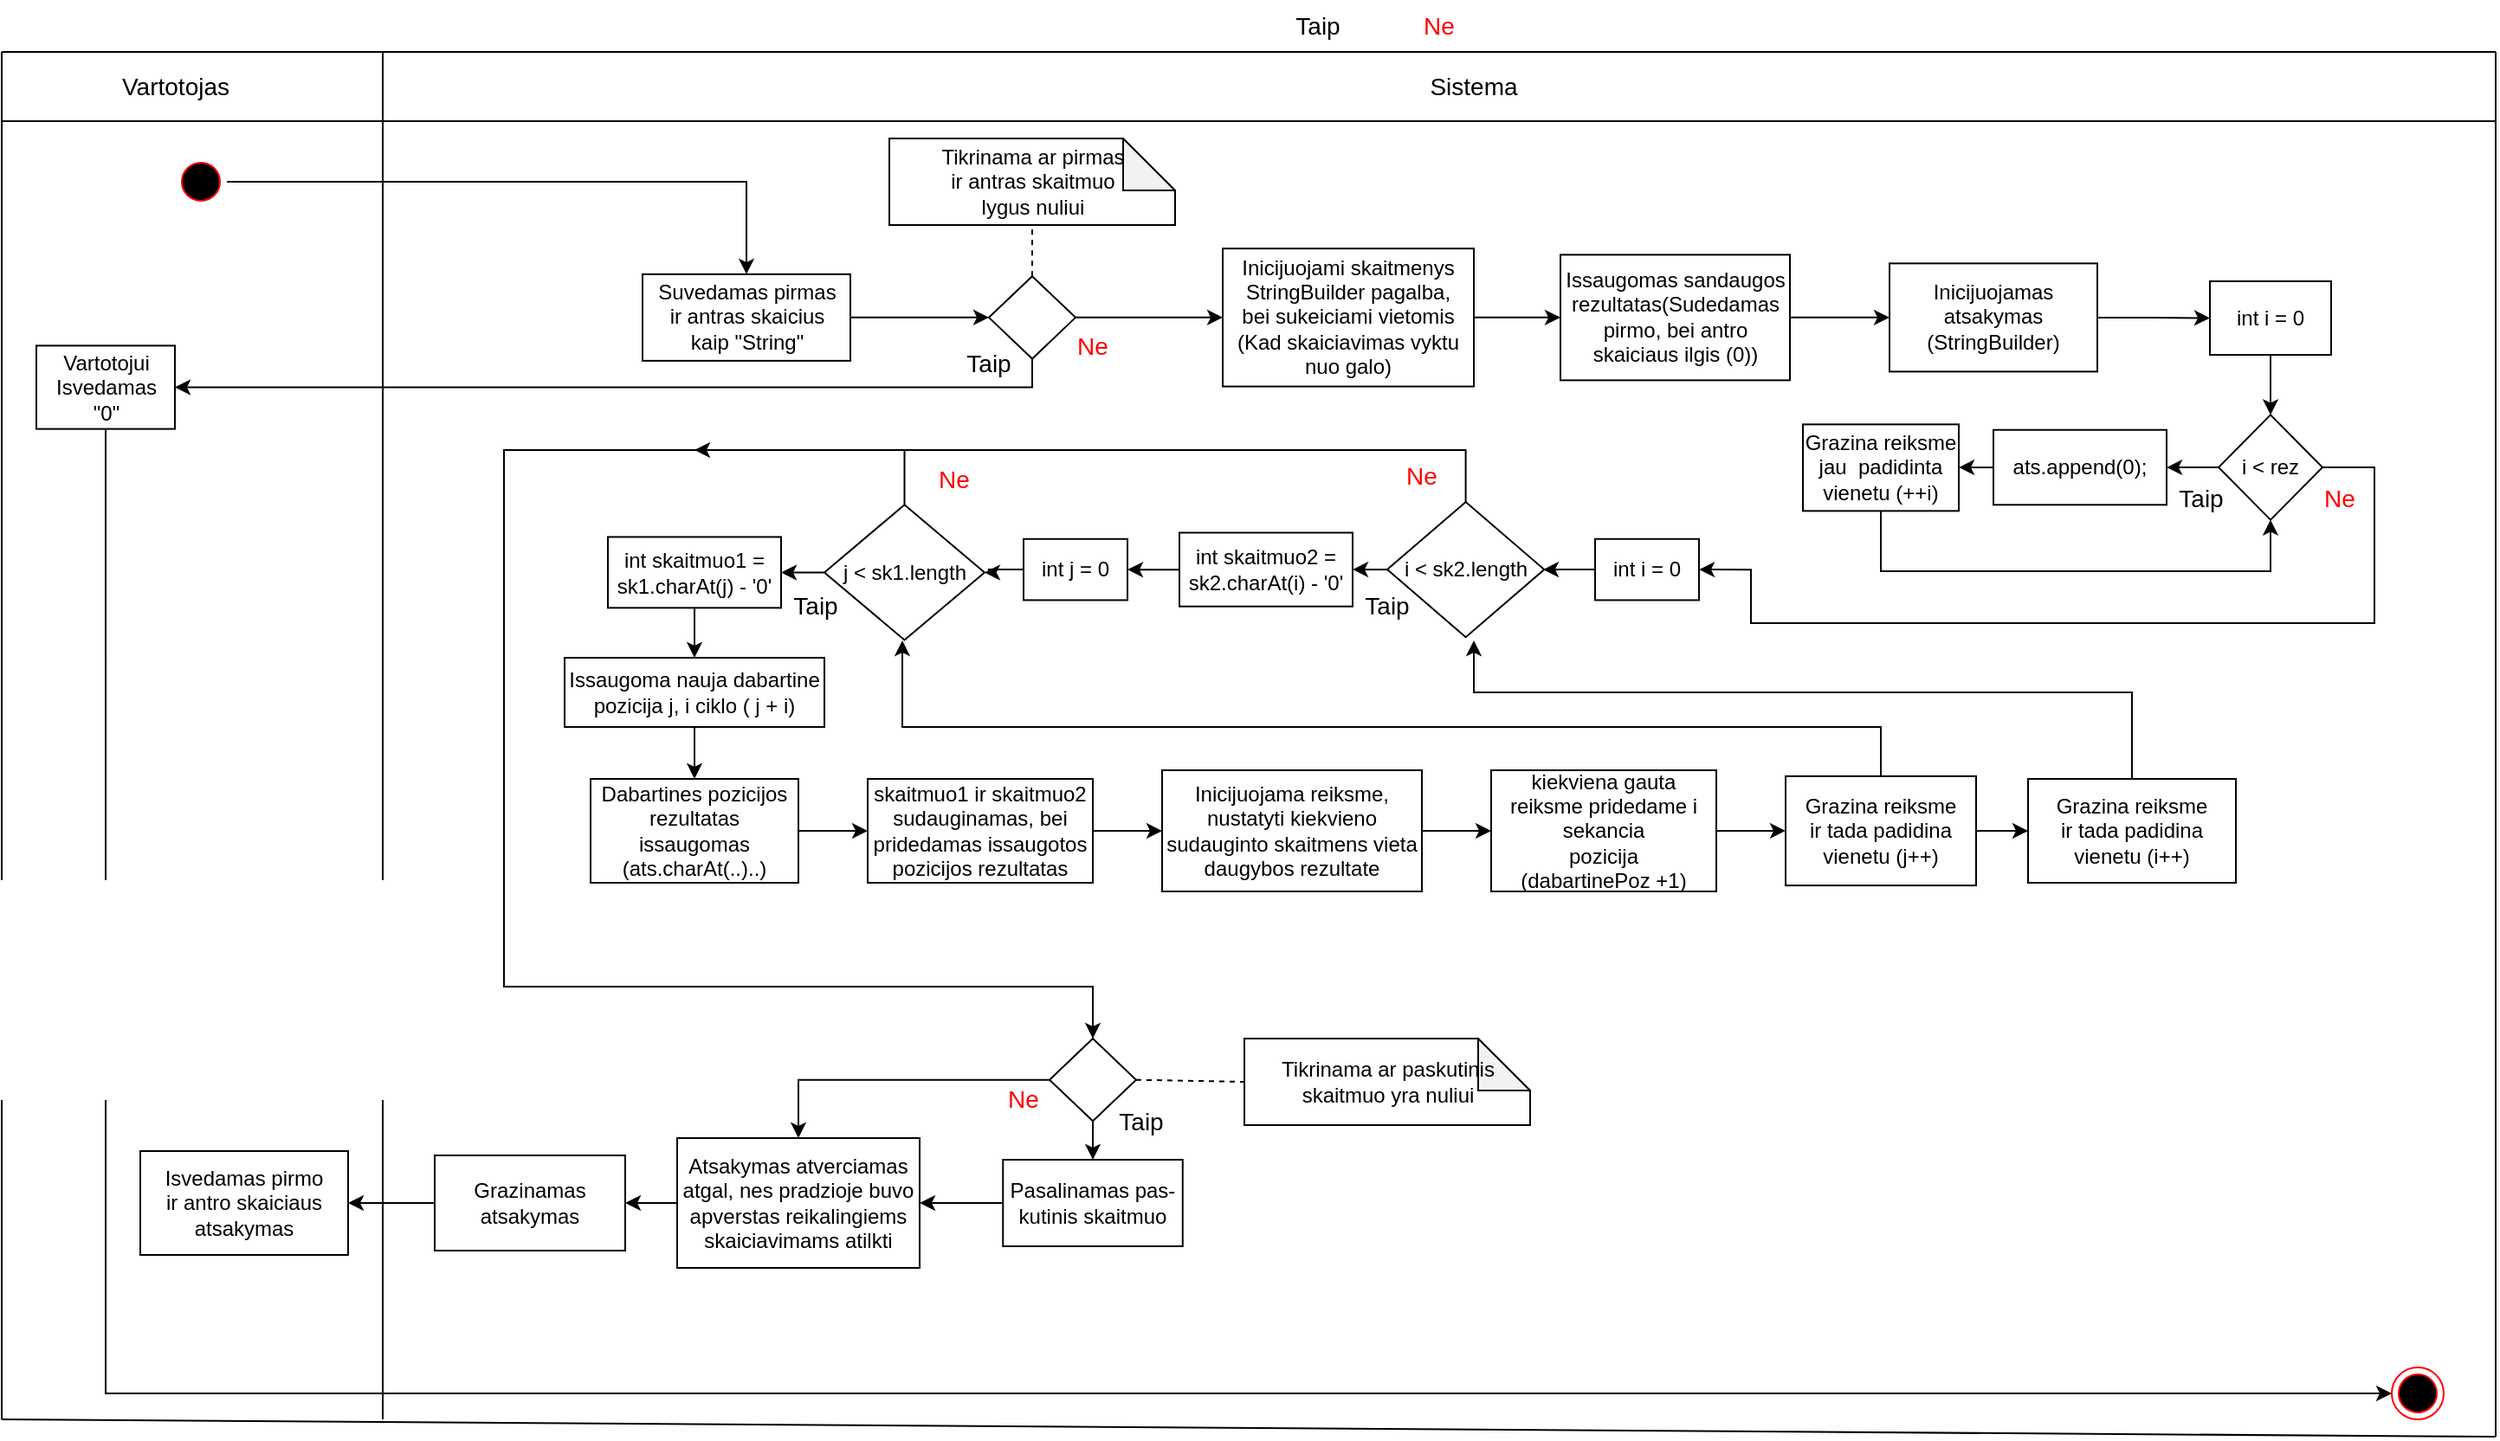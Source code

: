 <mxfile version="15.9.1" type="device"><diagram id="r9c_GbjaEgerkOqf0DQ9" name="Page-1"><mxGraphModel dx="2676" dy="707" grid="1" gridSize="10" guides="1" tooltips="1" connect="1" arrows="1" fold="1" page="1" pageScale="1" pageWidth="850" pageHeight="1100" math="0" shadow="0"><root><mxCell id="0"/><mxCell id="1" parent="0"/><mxCell id="oUow1y1RRAPDhUqgGSZE-1" value="" style="endArrow=none;html=1;" parent="1" edge="1"><mxGeometry width="50" height="50" relative="1" as="geometry"><mxPoint x="-360" y="40" as="sourcePoint"/><mxPoint x="1080" y="40" as="targetPoint"/><Array as="points"/></mxGeometry></mxCell><mxCell id="oUow1y1RRAPDhUqgGSZE-4" value="" style="ellipse;html=1;shape=endState;fillColor=#000000;strokeColor=#ff0000;" parent="1" vertex="1"><mxGeometry x="1020" y="800" width="30" height="30" as="geometry"/></mxCell><mxCell id="oUow1y1RRAPDhUqgGSZE-5" value="&lt;font style=&quot;font-size: 14px&quot;&gt;Vartotojas&lt;/font&gt;" style="text;html=1;align=center;verticalAlign=middle;resizable=0;points=[];autosize=1;strokeColor=none;fillColor=none;" parent="1" vertex="1"><mxGeometry x="-300" y="50" width="80" height="20" as="geometry"/></mxCell><mxCell id="oUow1y1RRAPDhUqgGSZE-6" value="&lt;font style=&quot;font-size: 14px&quot;&gt;Sistema&lt;/font&gt;" style="text;html=1;strokeColor=none;fillColor=none;align=center;verticalAlign=middle;whiteSpace=wrap;rounded=0;" parent="1" vertex="1"><mxGeometry x="470" y="45" width="40" height="30" as="geometry"/></mxCell><mxCell id="oUow1y1RRAPDhUqgGSZE-8" value="" style="endArrow=none;html=1;" parent="1" edge="1"><mxGeometry width="50" height="50" relative="1" as="geometry"><mxPoint x="-360" y="80" as="sourcePoint"/><mxPoint x="1080" y="80" as="targetPoint"/><Array as="points"/></mxGeometry></mxCell><mxCell id="oUow1y1RRAPDhUqgGSZE-9" value="" style="endArrow=none;html=1;" parent="1" edge="1"><mxGeometry width="50" height="50" relative="1" as="geometry"><mxPoint x="-360" y="830" as="sourcePoint"/><mxPoint x="-360" y="40" as="targetPoint"/></mxGeometry></mxCell><mxCell id="oUow1y1RRAPDhUqgGSZE-10" value="" style="endArrow=none;html=1;" parent="1" edge="1"><mxGeometry width="50" height="50" relative="1" as="geometry"><mxPoint x="1080" y="840" as="sourcePoint"/><mxPoint x="1080" y="40" as="targetPoint"/><Array as="points"><mxPoint x="1080" y="370"/></Array></mxGeometry></mxCell><mxCell id="oUow1y1RRAPDhUqgGSZE-11" value="" style="endArrow=none;html=1;" parent="1" edge="1"><mxGeometry width="50" height="50" relative="1" as="geometry"><mxPoint x="-140" y="830" as="sourcePoint"/><mxPoint x="-140" y="40" as="targetPoint"/><Array as="points"><mxPoint x="-140" y="300"/></Array></mxGeometry></mxCell><mxCell id="rQalgeegAQJhv5yyHE_K-7" value="" style="edgeStyle=orthogonalEdgeStyle;rounded=0;orthogonalLoop=1;jettySize=auto;html=1;" parent="1" source="oUow1y1RRAPDhUqgGSZE-12" target="oUow1y1RRAPDhUqgGSZE-14" edge="1"><mxGeometry relative="1" as="geometry"/></mxCell><mxCell id="oUow1y1RRAPDhUqgGSZE-12" value="" style="ellipse;html=1;shape=startState;fillColor=#000000;strokeColor=#ff0000;" parent="1" vertex="1"><mxGeometry x="-260" y="100" width="30" height="30" as="geometry"/></mxCell><mxCell id="oCCpIc_PAbKMHOkcLtt0-2" value="" style="edgeStyle=orthogonalEdgeStyle;rounded=0;orthogonalLoop=1;jettySize=auto;html=1;fontSize=14;entryX=0;entryY=0.5;entryDx=0;entryDy=0;" parent="1" source="oUow1y1RRAPDhUqgGSZE-14" target="oCCpIc_PAbKMHOkcLtt0-9" edge="1"><mxGeometry relative="1" as="geometry"><mxPoint x="170" y="177" as="targetPoint"/></mxGeometry></mxCell><mxCell id="oUow1y1RRAPDhUqgGSZE-14" value="&lt;div&gt;Suvedamas pirmas&lt;/div&gt;&lt;div&gt;ir antras skaicius&lt;/div&gt;&lt;div&gt;kaip &quot;String&quot;&lt;br&gt;&lt;/div&gt;" style="html=1;" parent="1" vertex="1"><mxGeometry x="10" y="168.43" width="120.01" height="50" as="geometry"/></mxCell><mxCell id="oUow1y1RRAPDhUqgGSZE-93" value="" style="endArrow=none;html=1;" parent="1" edge="1"><mxGeometry width="50" height="50" relative="1" as="geometry"><mxPoint x="-360" y="830" as="sourcePoint"/><mxPoint x="1080" y="840" as="targetPoint"/></mxGeometry></mxCell><mxCell id="MZwKqL3eFsjGkxhOiHkn-17" value="&lt;font style=&quot;font-size: 14px&quot;&gt;Taip&lt;/font&gt;" style="text;html=1;strokeColor=none;fillColor=none;align=center;verticalAlign=middle;whiteSpace=wrap;rounded=0;" parent="1" vertex="1"><mxGeometry x="380" y="15" width="40" height="20" as="geometry"/></mxCell><mxCell id="MZwKqL3eFsjGkxhOiHkn-22" value="&lt;font style=&quot;font-size: 14px&quot; color=&quot;#FF0000&quot;&gt;Ne&lt;/font&gt;" style="text;html=1;strokeColor=none;fillColor=none;align=center;verticalAlign=middle;whiteSpace=wrap;rounded=0;" parent="1" vertex="1"><mxGeometry x="450" y="10" width="40" height="30" as="geometry"/></mxCell><mxCell id="zhfmc3-aHVWDf_vGr2EZ-7" value="" style="edgeStyle=orthogonalEdgeStyle;rounded=0;orthogonalLoop=1;jettySize=auto;html=1;fontSize=14;entryX=1;entryY=0.5;entryDx=0;entryDy=0;" parent="1" source="oCCpIc_PAbKMHOkcLtt0-9" edge="1" target="zhfmc3-aHVWDf_vGr2EZ-4"><mxGeometry relative="1" as="geometry"><mxPoint x="-160" y="270" as="targetPoint"/><Array as="points"><mxPoint x="235" y="234"/></Array></mxGeometry></mxCell><mxCell id="zhfmc3-aHVWDf_vGr2EZ-11" value="" style="edgeStyle=orthogonalEdgeStyle;rounded=0;orthogonalLoop=1;jettySize=auto;html=1;fontSize=12;" parent="1" source="oCCpIc_PAbKMHOkcLtt0-9" target="zhfmc3-aHVWDf_vGr2EZ-10" edge="1"><mxGeometry relative="1" as="geometry"/></mxCell><mxCell id="oCCpIc_PAbKMHOkcLtt0-9" value="" style="rhombus;whiteSpace=wrap;html=1;" parent="1" vertex="1"><mxGeometry x="210" y="169.6" width="50" height="47.66" as="geometry"/></mxCell><mxCell id="oCCpIc_PAbKMHOkcLtt0-17" value="" style="edgeStyle=orthogonalEdgeStyle;rounded=0;orthogonalLoop=1;jettySize=auto;html=1;fontSize=14;entryX=0;entryY=0.5;entryDx=0;entryDy=0;exitX=0.5;exitY=1;exitDx=0;exitDy=0;" parent="1" source="zhfmc3-aHVWDf_vGr2EZ-4" target="oUow1y1RRAPDhUqgGSZE-4" edge="1"><mxGeometry relative="1" as="geometry"><mxPoint x="-199" y="610" as="targetPoint"/><Array as="points"><mxPoint x="-300" y="815"/></Array><mxPoint x="-199.429" y="440" as="sourcePoint"/></mxGeometry></mxCell><mxCell id="zhfmc3-aHVWDf_vGr2EZ-4" value="&lt;div&gt;Vartotojui &lt;br&gt;&lt;/div&gt;&lt;div&gt;Isvedamas&lt;/div&gt;&lt;div&gt;&quot;0&quot;&lt;br&gt;&lt;/div&gt;" style="html=1;" parent="1" vertex="1"><mxGeometry x="-340" y="209.69" width="79.99" height="48.12" as="geometry"/></mxCell><mxCell id="zhfmc3-aHVWDf_vGr2EZ-8" value="&lt;font style=&quot;font-size: 14px&quot;&gt;Taip&lt;/font&gt;" style="text;html=1;strokeColor=none;fillColor=none;align=center;verticalAlign=middle;whiteSpace=wrap;rounded=0;" parent="1" vertex="1"><mxGeometry x="190" y="209.69" width="40" height="20" as="geometry"/></mxCell><mxCell id="zhfmc3-aHVWDf_vGr2EZ-16" value="" style="edgeStyle=orthogonalEdgeStyle;rounded=0;orthogonalLoop=1;jettySize=auto;html=1;fontSize=12;" parent="1" source="zhfmc3-aHVWDf_vGr2EZ-10" target="zhfmc3-aHVWDf_vGr2EZ-15" edge="1"><mxGeometry relative="1" as="geometry"/></mxCell><mxCell id="zhfmc3-aHVWDf_vGr2EZ-10" value="&lt;div&gt;Inicijuojami skaitmenys&lt;/div&gt;&lt;div&gt;StringBuilder pagalba,&lt;/div&gt;&lt;div&gt;bei sukeiciami vietomis&lt;/div&gt;&lt;div&gt;(Kad skaiciavimas vyktu nuo galo)&lt;br&gt;&lt;/div&gt;" style="whiteSpace=wrap;html=1;" parent="1" vertex="1"><mxGeometry x="345" y="153.59" width="145" height="79.69" as="geometry"/></mxCell><mxCell id="zhfmc3-aHVWDf_vGr2EZ-12" value="&lt;font style=&quot;font-size: 14px&quot; color=&quot;#FF0000&quot;&gt;Ne&lt;/font&gt;" style="text;html=1;strokeColor=none;fillColor=none;align=center;verticalAlign=middle;whiteSpace=wrap;rounded=0;" parent="1" vertex="1"><mxGeometry x="250" y="195.01" width="40" height="30" as="geometry"/></mxCell><mxCell id="zhfmc3-aHVWDf_vGr2EZ-18" value="" style="edgeStyle=orthogonalEdgeStyle;rounded=0;orthogonalLoop=1;jettySize=auto;html=1;fontSize=12;" parent="1" source="zhfmc3-aHVWDf_vGr2EZ-15" target="zhfmc3-aHVWDf_vGr2EZ-17" edge="1"><mxGeometry relative="1" as="geometry"/></mxCell><mxCell id="zhfmc3-aHVWDf_vGr2EZ-15" value="&lt;div&gt;Issaugomas sandaugos&lt;/div&gt;&lt;div&gt;rezultatas(Sudedamas&lt;/div&gt;&lt;div&gt;pirmo, bei antro skaiciaus ilgis (0))&lt;br&gt;&lt;/div&gt;" style="whiteSpace=wrap;html=1;" parent="1" vertex="1"><mxGeometry x="540" y="157.18" width="132.5" height="72.51" as="geometry"/></mxCell><mxCell id="zhfmc3-aHVWDf_vGr2EZ-43" value="" style="edgeStyle=orthogonalEdgeStyle;rounded=0;orthogonalLoop=1;jettySize=auto;html=1;fontSize=12;" parent="1" source="zhfmc3-aHVWDf_vGr2EZ-17" target="zhfmc3-aHVWDf_vGr2EZ-26" edge="1"><mxGeometry relative="1" as="geometry"/></mxCell><mxCell id="zhfmc3-aHVWDf_vGr2EZ-17" value="&lt;div&gt;Inicijuojamas atsakymas &lt;br&gt;&lt;/div&gt;&lt;div&gt;(StringBuilder)&lt;br&gt;&lt;/div&gt;" style="whiteSpace=wrap;html=1;" parent="1" vertex="1"><mxGeometry x="730" y="162.18" width="120" height="62.51" as="geometry"/></mxCell><mxCell id="zhfmc3-aHVWDf_vGr2EZ-33" value="" style="edgeStyle=orthogonalEdgeStyle;rounded=0;orthogonalLoop=1;jettySize=auto;html=1;fontSize=12;" parent="1" source="zhfmc3-aHVWDf_vGr2EZ-19" target="zhfmc3-aHVWDf_vGr2EZ-32" edge="1"><mxGeometry relative="1" as="geometry"/></mxCell><mxCell id="zhfmc3-aHVWDf_vGr2EZ-42" value="" style="edgeStyle=orthogonalEdgeStyle;rounded=0;orthogonalLoop=1;jettySize=auto;html=1;fontSize=12;entryX=1;entryY=0.5;entryDx=0;entryDy=0;" parent="1" source="zhfmc3-aHVWDf_vGr2EZ-19" edge="1" target="LPsQwaZpw-eQ6SmwQjK9-5"><mxGeometry relative="1" as="geometry"><mxPoint x="680" y="290" as="targetPoint"/><Array as="points"><mxPoint x="1010" y="280"/><mxPoint x="1010" y="370"/><mxPoint x="650" y="370"/><mxPoint x="650" y="339"/></Array></mxGeometry></mxCell><mxCell id="zhfmc3-aHVWDf_vGr2EZ-19" value="i &amp;lt; rez" style="rhombus;whiteSpace=wrap;html=1;" parent="1" vertex="1"><mxGeometry x="920" y="249.69" width="60" height="60.62" as="geometry"/></mxCell><mxCell id="zhfmc3-aHVWDf_vGr2EZ-28" value="" style="edgeStyle=orthogonalEdgeStyle;rounded=0;orthogonalLoop=1;jettySize=auto;html=1;fontSize=12;" parent="1" source="zhfmc3-aHVWDf_vGr2EZ-26" target="zhfmc3-aHVWDf_vGr2EZ-19" edge="1"><mxGeometry relative="1" as="geometry"/></mxCell><mxCell id="zhfmc3-aHVWDf_vGr2EZ-26" value="int i = 0" style="whiteSpace=wrap;html=1;" parent="1" vertex="1"><mxGeometry x="915" y="172.5" width="70" height="42.51" as="geometry"/></mxCell><mxCell id="LPsQwaZpw-eQ6SmwQjK9-8" value="" style="edgeStyle=orthogonalEdgeStyle;rounded=0;orthogonalLoop=1;jettySize=auto;html=1;" edge="1" parent="1" source="zhfmc3-aHVWDf_vGr2EZ-32" target="zhfmc3-aHVWDf_vGr2EZ-35"><mxGeometry relative="1" as="geometry"/></mxCell><mxCell id="zhfmc3-aHVWDf_vGr2EZ-32" value="&lt;div&gt;ats.append(0);&lt;br&gt;&lt;/div&gt;" style="whiteSpace=wrap;html=1;" parent="1" vertex="1"><mxGeometry x="790" y="258.36" width="100" height="43.29" as="geometry"/></mxCell><mxCell id="zhfmc3-aHVWDf_vGr2EZ-53" value="" style="edgeStyle=orthogonalEdgeStyle;rounded=0;orthogonalLoop=1;jettySize=auto;html=1;fontSize=12;entryX=0.5;entryY=1;entryDx=0;entryDy=0;" parent="1" source="zhfmc3-aHVWDf_vGr2EZ-35" target="zhfmc3-aHVWDf_vGr2EZ-19" edge="1"><mxGeometry relative="1" as="geometry"><mxPoint x="980" y="330" as="targetPoint"/><Array as="points"><mxPoint x="725" y="340"/><mxPoint x="950" y="340"/></Array></mxGeometry></mxCell><mxCell id="zhfmc3-aHVWDf_vGr2EZ-35" value="&lt;div&gt;Grazina reiksme jau&amp;nbsp; padidinta vienetu (++i)&lt;br&gt;&lt;/div&gt;" style="whiteSpace=wrap;html=1;" parent="1" vertex="1"><mxGeometry x="680" y="255.18" width="90" height="50" as="geometry"/></mxCell><mxCell id="zhfmc3-aHVWDf_vGr2EZ-44" value="&lt;font style=&quot;font-size: 14px&quot; color=&quot;#FF0000&quot;&gt;Ne&lt;/font&gt;" style="text;html=1;strokeColor=none;fillColor=none;align=center;verticalAlign=middle;whiteSpace=wrap;rounded=0;" parent="1" vertex="1"><mxGeometry x="970" y="282.81" width="40" height="30" as="geometry"/></mxCell><mxCell id="LPsQwaZpw-eQ6SmwQjK9-1" value="&lt;div&gt;Tikrinama ar pirmas&lt;div&gt;ir antras skaitmuo&lt;/div&gt;&lt;div&gt;lygus nuliui&lt;br&gt;&lt;/div&gt;&lt;/div&gt;" style="shape=note;whiteSpace=wrap;html=1;backgroundOutline=1;darkOpacity=0.05;" vertex="1" parent="1"><mxGeometry x="152.5" y="90" width="165" height="50" as="geometry"/></mxCell><mxCell id="LPsQwaZpw-eQ6SmwQjK9-3" value="" style="endArrow=none;dashed=1;html=1;rounded=0;entryX=0.5;entryY=1;entryDx=0;entryDy=0;entryPerimeter=0;exitX=0.5;exitY=0;exitDx=0;exitDy=0;" edge="1" parent="1" source="oCCpIc_PAbKMHOkcLtt0-9" target="LPsQwaZpw-eQ6SmwQjK9-1"><mxGeometry width="50" height="50" relative="1" as="geometry"><mxPoint x="360" y="400" as="sourcePoint"/><mxPoint x="410" y="350" as="targetPoint"/><Array as="points"/></mxGeometry></mxCell><mxCell id="zhfmc3-aHVWDf_vGr2EZ-50" value="&lt;font style=&quot;font-size: 14px&quot;&gt;Taip&lt;/font&gt;" style="text;html=1;strokeColor=none;fillColor=none;align=center;verticalAlign=middle;whiteSpace=wrap;rounded=0;" parent="1" vertex="1"><mxGeometry x="890" y="287.81" width="40" height="20" as="geometry"/></mxCell><mxCell id="LPsQwaZpw-eQ6SmwQjK9-10" value="" style="edgeStyle=orthogonalEdgeStyle;rounded=0;orthogonalLoop=1;jettySize=auto;html=1;" edge="1" parent="1" source="LPsQwaZpw-eQ6SmwQjK9-5"><mxGeometry relative="1" as="geometry"><mxPoint x="530" y="339.1" as="targetPoint"/></mxGeometry></mxCell><mxCell id="LPsQwaZpw-eQ6SmwQjK9-5" value="&lt;div&gt;int i = 0&lt;/div&gt;" style="whiteSpace=wrap;html=1;" vertex="1" parent="1"><mxGeometry x="560" y="321.39" width="60" height="35.32" as="geometry"/></mxCell><mxCell id="LPsQwaZpw-eQ6SmwQjK9-30" value="" style="edgeStyle=orthogonalEdgeStyle;rounded=0;orthogonalLoop=1;jettySize=auto;html=1;" edge="1" parent="1" source="LPsQwaZpw-eQ6SmwQjK9-11" target="LPsQwaZpw-eQ6SmwQjK9-29"><mxGeometry relative="1" as="geometry"/></mxCell><mxCell id="LPsQwaZpw-eQ6SmwQjK9-64" value="" style="edgeStyle=orthogonalEdgeStyle;rounded=0;orthogonalLoop=1;jettySize=auto;html=1;entryX=0.5;entryY=0;entryDx=0;entryDy=0;" edge="1" parent="1" source="LPsQwaZpw-eQ6SmwQjK9-11" target="LPsQwaZpw-eQ6SmwQjK9-69"><mxGeometry relative="1" as="geometry"><mxPoint x="130" y="620" as="targetPoint"/><Array as="points"><mxPoint x="485" y="270"/><mxPoint x="-70" y="270"/><mxPoint x="-70" y="580"/><mxPoint x="270" y="580"/></Array></mxGeometry></mxCell><mxCell id="LPsQwaZpw-eQ6SmwQjK9-11" value="i &amp;lt; sk2.length" style="rhombus;whiteSpace=wrap;html=1;" vertex="1" parent="1"><mxGeometry x="440" y="300" width="90.63" height="78.1" as="geometry"/></mxCell><mxCell id="LPsQwaZpw-eQ6SmwQjK9-60" value="" style="edgeStyle=orthogonalEdgeStyle;rounded=0;orthogonalLoop=1;jettySize=auto;html=1;" edge="1" parent="1" source="LPsQwaZpw-eQ6SmwQjK9-27" target="LPsQwaZpw-eQ6SmwQjK9-34"><mxGeometry relative="1" as="geometry"/></mxCell><mxCell id="LPsQwaZpw-eQ6SmwQjK9-70" value="" style="edgeStyle=orthogonalEdgeStyle;rounded=0;orthogonalLoop=1;jettySize=auto;html=1;" edge="1" parent="1" source="LPsQwaZpw-eQ6SmwQjK9-27"><mxGeometry relative="1" as="geometry"><mxPoint x="40" y="270" as="targetPoint"/><Array as="points"><mxPoint x="161" y="270"/><mxPoint x="210" y="270"/></Array></mxGeometry></mxCell><mxCell id="LPsQwaZpw-eQ6SmwQjK9-27" value="j &amp;lt; sk1.length" style="rhombus;whiteSpace=wrap;html=1;" vertex="1" parent="1"><mxGeometry x="115" y="301.65" width="92.5" height="78.1" as="geometry"/></mxCell><mxCell id="LPsQwaZpw-eQ6SmwQjK9-32" value="" style="edgeStyle=orthogonalEdgeStyle;rounded=0;orthogonalLoop=1;jettySize=auto;html=1;" edge="1" parent="1" source="LPsQwaZpw-eQ6SmwQjK9-29" target="LPsQwaZpw-eQ6SmwQjK9-31"><mxGeometry relative="1" as="geometry"/></mxCell><mxCell id="LPsQwaZpw-eQ6SmwQjK9-29" value="int skaitmuo2 = sk2.charAt(i) - '0'" style="whiteSpace=wrap;html=1;" vertex="1" parent="1"><mxGeometry x="320" y="317.75" width="100" height="42.6" as="geometry"/></mxCell><mxCell id="LPsQwaZpw-eQ6SmwQjK9-33" value="" style="edgeStyle=orthogonalEdgeStyle;rounded=0;orthogonalLoop=1;jettySize=auto;html=1;" edge="1" parent="1" source="LPsQwaZpw-eQ6SmwQjK9-31" target="LPsQwaZpw-eQ6SmwQjK9-27"><mxGeometry relative="1" as="geometry"/></mxCell><mxCell id="LPsQwaZpw-eQ6SmwQjK9-31" value="int j = 0" style="whiteSpace=wrap;html=1;" vertex="1" parent="1"><mxGeometry x="230" y="321.39" width="60" height="35.32" as="geometry"/></mxCell><mxCell id="LPsQwaZpw-eQ6SmwQjK9-37" value="" style="edgeStyle=orthogonalEdgeStyle;rounded=0;orthogonalLoop=1;jettySize=auto;html=1;" edge="1" parent="1" source="LPsQwaZpw-eQ6SmwQjK9-34" target="LPsQwaZpw-eQ6SmwQjK9-36"><mxGeometry relative="1" as="geometry"/></mxCell><mxCell id="LPsQwaZpw-eQ6SmwQjK9-34" value="&lt;div&gt;int skaitmuo1 = &lt;br&gt;&lt;/div&gt;&lt;div&gt;sk1.charAt(j) - '0'&lt;br&gt;&lt;/div&gt;" style="whiteSpace=wrap;html=1;" vertex="1" parent="1"><mxGeometry x="-10" y="320.22" width="100" height="40.95" as="geometry"/></mxCell><mxCell id="LPsQwaZpw-eQ6SmwQjK9-39" value="" style="edgeStyle=orthogonalEdgeStyle;rounded=0;orthogonalLoop=1;jettySize=auto;html=1;" edge="1" parent="1" source="LPsQwaZpw-eQ6SmwQjK9-36" target="LPsQwaZpw-eQ6SmwQjK9-38"><mxGeometry relative="1" as="geometry"/></mxCell><mxCell id="LPsQwaZpw-eQ6SmwQjK9-36" value="&lt;div&gt;Issaugoma nauja dabartine&lt;/div&gt;&lt;div&gt;pozicija j, i ciklo ( j + i)&lt;br&gt;&lt;/div&gt;" style="whiteSpace=wrap;html=1;" vertex="1" parent="1"><mxGeometry x="-35" y="390" width="150" height="39.99" as="geometry"/></mxCell><mxCell id="LPsQwaZpw-eQ6SmwQjK9-42" value="" style="edgeStyle=orthogonalEdgeStyle;rounded=0;orthogonalLoop=1;jettySize=auto;html=1;" edge="1" parent="1" source="LPsQwaZpw-eQ6SmwQjK9-38" target="LPsQwaZpw-eQ6SmwQjK9-40"><mxGeometry relative="1" as="geometry"/></mxCell><mxCell id="LPsQwaZpw-eQ6SmwQjK9-38" value="&lt;div&gt;Dabartines pozicijos&lt;/div&gt;&lt;div&gt;rezultatas issaugomas&lt;/div&gt;&lt;div&gt;(ats.charAt(..)..)&lt;br&gt;&lt;/div&gt;" style="whiteSpace=wrap;html=1;" vertex="1" parent="1"><mxGeometry x="-20" y="459.995" width="120" height="60" as="geometry"/></mxCell><mxCell id="LPsQwaZpw-eQ6SmwQjK9-48" value="" style="edgeStyle=orthogonalEdgeStyle;rounded=0;orthogonalLoop=1;jettySize=auto;html=1;" edge="1" parent="1" source="LPsQwaZpw-eQ6SmwQjK9-40" target="LPsQwaZpw-eQ6SmwQjK9-45"><mxGeometry relative="1" as="geometry"/></mxCell><mxCell id="LPsQwaZpw-eQ6SmwQjK9-40" value="&lt;div&gt;skaitmuo1 ir skaitmuo2 sudauginamas, bei&lt;/div&gt;&lt;div&gt;pridedamas issaugotos&lt;/div&gt;&lt;div&gt;pozicijos rezultatas&lt;br&gt;&lt;/div&gt;" style="whiteSpace=wrap;html=1;" vertex="1" parent="1"><mxGeometry x="140" y="459.99" width="130" height="60.01" as="geometry"/></mxCell><mxCell id="LPsQwaZpw-eQ6SmwQjK9-53" value="" style="edgeStyle=orthogonalEdgeStyle;rounded=0;orthogonalLoop=1;jettySize=auto;html=1;" edge="1" parent="1" source="LPsQwaZpw-eQ6SmwQjK9-45" target="LPsQwaZpw-eQ6SmwQjK9-52"><mxGeometry relative="1" as="geometry"/></mxCell><mxCell id="LPsQwaZpw-eQ6SmwQjK9-45" value="&lt;div&gt;Inicijuojama reiksme, nustatyti kiekvieno sudauginto skaitmens vieta&lt;/div&gt;&lt;div&gt;daugybos rezultate&lt;br&gt;&lt;/div&gt;" style="whiteSpace=wrap;html=1;" vertex="1" parent="1"><mxGeometry x="310" y="454.99" width="150" height="70.01" as="geometry"/></mxCell><mxCell id="LPsQwaZpw-eQ6SmwQjK9-49" value="&lt;font style=&quot;font-size: 14px&quot;&gt;Taip&lt;/font&gt;" style="text;html=1;strokeColor=none;fillColor=none;align=center;verticalAlign=middle;whiteSpace=wrap;rounded=0;" vertex="1" parent="1"><mxGeometry x="420" y="350" width="40" height="20" as="geometry"/></mxCell><mxCell id="LPsQwaZpw-eQ6SmwQjK9-51" value="&lt;font style=&quot;font-size: 14px&quot;&gt;Taip&lt;/font&gt;" style="text;html=1;strokeColor=none;fillColor=none;align=center;verticalAlign=middle;whiteSpace=wrap;rounded=0;" vertex="1" parent="1"><mxGeometry x="90" y="350" width="40" height="20" as="geometry"/></mxCell><mxCell id="LPsQwaZpw-eQ6SmwQjK9-55" value="" style="edgeStyle=orthogonalEdgeStyle;rounded=0;orthogonalLoop=1;jettySize=auto;html=1;" edge="1" parent="1" source="LPsQwaZpw-eQ6SmwQjK9-52" target="LPsQwaZpw-eQ6SmwQjK9-54"><mxGeometry relative="1" as="geometry"/></mxCell><mxCell id="LPsQwaZpw-eQ6SmwQjK9-52" value="&lt;div&gt;kiekviena gauta reiksme pridedame i sekancia &lt;br&gt;&lt;/div&gt;&lt;div&gt;pozicija&lt;/div&gt;&lt;div&gt;(dabartinePoz +1)&lt;br&gt;&lt;/div&gt;" style="whiteSpace=wrap;html=1;" vertex="1" parent="1"><mxGeometry x="500" y="454.99" width="130" height="70.01" as="geometry"/></mxCell><mxCell id="LPsQwaZpw-eQ6SmwQjK9-57" value="" style="edgeStyle=orthogonalEdgeStyle;rounded=0;orthogonalLoop=1;jettySize=auto;html=1;" edge="1" parent="1" source="LPsQwaZpw-eQ6SmwQjK9-54" target="LPsQwaZpw-eQ6SmwQjK9-56"><mxGeometry relative="1" as="geometry"/></mxCell><mxCell id="LPsQwaZpw-eQ6SmwQjK9-59" value="" style="edgeStyle=orthogonalEdgeStyle;rounded=0;orthogonalLoop=1;jettySize=auto;html=1;" edge="1" parent="1" source="LPsQwaZpw-eQ6SmwQjK9-54"><mxGeometry relative="1" as="geometry"><mxPoint x="160" y="380" as="targetPoint"/><Array as="points"><mxPoint x="725" y="430"/><mxPoint x="160" y="430"/></Array></mxGeometry></mxCell><mxCell id="LPsQwaZpw-eQ6SmwQjK9-54" value="&lt;div&gt;Grazina reiksme&lt;/div&gt;&lt;div&gt;ir tada padidina &lt;br&gt;&lt;/div&gt;&lt;div&gt;vienetu (j++)&lt;br&gt;&lt;/div&gt;" style="whiteSpace=wrap;html=1;" vertex="1" parent="1"><mxGeometry x="670" y="458.43" width="110" height="63.13" as="geometry"/></mxCell><mxCell id="LPsQwaZpw-eQ6SmwQjK9-62" value="" style="edgeStyle=orthogonalEdgeStyle;rounded=0;orthogonalLoop=1;jettySize=auto;html=1;" edge="1" parent="1" source="LPsQwaZpw-eQ6SmwQjK9-56"><mxGeometry relative="1" as="geometry"><mxPoint x="490" y="380" as="targetPoint"/><Array as="points"><mxPoint x="870" y="410"/></Array></mxGeometry></mxCell><mxCell id="LPsQwaZpw-eQ6SmwQjK9-56" value="&lt;div&gt;Grazina reiksme&lt;/div&gt;&lt;div&gt;ir tada padidina &lt;br&gt;&lt;/div&gt;&lt;div&gt;vienetu (i++)&lt;br&gt;&lt;/div&gt;" style="whiteSpace=wrap;html=1;" vertex="1" parent="1"><mxGeometry x="810" y="459.995" width="120" height="60" as="geometry"/></mxCell><mxCell id="LPsQwaZpw-eQ6SmwQjK9-65" value="&lt;font style=&quot;font-size: 14px&quot; color=&quot;#FF0000&quot;&gt;Ne&lt;/font&gt;" style="text;html=1;strokeColor=none;fillColor=none;align=center;verticalAlign=middle;whiteSpace=wrap;rounded=0;" vertex="1" parent="1"><mxGeometry x="170" y="271.65" width="40" height="30" as="geometry"/></mxCell><mxCell id="LPsQwaZpw-eQ6SmwQjK9-66" value="&lt;font style=&quot;font-size: 14px&quot; color=&quot;#FF0000&quot;&gt;Ne&lt;/font&gt;" style="text;html=1;strokeColor=none;fillColor=none;align=center;verticalAlign=middle;whiteSpace=wrap;rounded=0;" vertex="1" parent="1"><mxGeometry x="440" y="270" width="40" height="30" as="geometry"/></mxCell><mxCell id="LPsQwaZpw-eQ6SmwQjK9-74" value="" style="edgeStyle=orthogonalEdgeStyle;rounded=0;orthogonalLoop=1;jettySize=auto;html=1;" edge="1" parent="1" source="LPsQwaZpw-eQ6SmwQjK9-69" target="LPsQwaZpw-eQ6SmwQjK9-73"><mxGeometry relative="1" as="geometry"/></mxCell><mxCell id="LPsQwaZpw-eQ6SmwQjK9-78" value="" style="edgeStyle=orthogonalEdgeStyle;rounded=0;orthogonalLoop=1;jettySize=auto;html=1;" edge="1" parent="1" source="LPsQwaZpw-eQ6SmwQjK9-69" target="LPsQwaZpw-eQ6SmwQjK9-76"><mxGeometry relative="1" as="geometry"/></mxCell><mxCell id="LPsQwaZpw-eQ6SmwQjK9-69" value="" style="rhombus;whiteSpace=wrap;html=1;" vertex="1" parent="1"><mxGeometry x="245" y="610" width="50" height="47.66" as="geometry"/></mxCell><mxCell id="LPsQwaZpw-eQ6SmwQjK9-71" value="&lt;div&gt;Tikrinama ar paskutinis&lt;/div&gt;&lt;div&gt;skaitmuo yra nuliui&lt;br&gt;&lt;/div&gt;" style="shape=note;whiteSpace=wrap;html=1;backgroundOutline=1;darkOpacity=0.05;" vertex="1" parent="1"><mxGeometry x="357.5" y="610.0" width="165" height="50" as="geometry"/></mxCell><mxCell id="LPsQwaZpw-eQ6SmwQjK9-72" value="" style="endArrow=none;dashed=1;html=1;rounded=0;exitX=1;exitY=0.5;exitDx=0;exitDy=0;entryX=0;entryY=0.5;entryDx=0;entryDy=0;entryPerimeter=0;" edge="1" parent="1" source="LPsQwaZpw-eQ6SmwQjK9-69" target="LPsQwaZpw-eQ6SmwQjK9-71"><mxGeometry width="50" height="50" relative="1" as="geometry"><mxPoint x="280" y="730" as="sourcePoint"/><mxPoint x="330" y="680" as="targetPoint"/></mxGeometry></mxCell><mxCell id="LPsQwaZpw-eQ6SmwQjK9-77" value="" style="edgeStyle=orthogonalEdgeStyle;rounded=0;orthogonalLoop=1;jettySize=auto;html=1;" edge="1" parent="1" source="LPsQwaZpw-eQ6SmwQjK9-73" target="LPsQwaZpw-eQ6SmwQjK9-76"><mxGeometry relative="1" as="geometry"/></mxCell><mxCell id="LPsQwaZpw-eQ6SmwQjK9-73" value="&lt;div&gt;Pasalinamas pas-&lt;/div&gt;&lt;div&gt;kutinis skaitmuo&lt;br&gt;&lt;/div&gt;" style="whiteSpace=wrap;html=1;" vertex="1" parent="1"><mxGeometry x="218.13" y="680" width="103.75" height="50" as="geometry"/></mxCell><mxCell id="LPsQwaZpw-eQ6SmwQjK9-75" value="&lt;font style=&quot;font-size: 14px&quot;&gt;Taip&lt;/font&gt;" style="text;html=1;strokeColor=none;fillColor=none;align=center;verticalAlign=middle;whiteSpace=wrap;rounded=0;" vertex="1" parent="1"><mxGeometry x="277.5" y="647.5" width="40" height="20" as="geometry"/></mxCell><mxCell id="LPsQwaZpw-eQ6SmwQjK9-81" value="" style="edgeStyle=orthogonalEdgeStyle;rounded=0;orthogonalLoop=1;jettySize=auto;html=1;" edge="1" parent="1" source="LPsQwaZpw-eQ6SmwQjK9-76" target="LPsQwaZpw-eQ6SmwQjK9-80"><mxGeometry relative="1" as="geometry"/></mxCell><mxCell id="LPsQwaZpw-eQ6SmwQjK9-76" value="&lt;div&gt;Atsakymas atverciamas &lt;br&gt;&lt;/div&gt;&lt;div&gt;atgal, nes pradzioje buvo&lt;br&gt;apverstas reikalingiems skaiciavimams atilkti&lt;br&gt;&lt;/div&gt;" style="whiteSpace=wrap;html=1;" vertex="1" parent="1"><mxGeometry x="30" y="667.5" width="140" height="75" as="geometry"/></mxCell><mxCell id="LPsQwaZpw-eQ6SmwQjK9-79" value="&lt;font style=&quot;font-size: 14px&quot; color=&quot;#FF0000&quot;&gt;Ne&lt;/font&gt;" style="text;html=1;strokeColor=none;fillColor=none;align=center;verticalAlign=middle;whiteSpace=wrap;rounded=0;" vertex="1" parent="1"><mxGeometry x="210" y="630" width="40" height="30" as="geometry"/></mxCell><mxCell id="LPsQwaZpw-eQ6SmwQjK9-83" value="" style="edgeStyle=orthogonalEdgeStyle;rounded=0;orthogonalLoop=1;jettySize=auto;html=1;" edge="1" parent="1" source="LPsQwaZpw-eQ6SmwQjK9-80" target="LPsQwaZpw-eQ6SmwQjK9-82"><mxGeometry relative="1" as="geometry"/></mxCell><mxCell id="LPsQwaZpw-eQ6SmwQjK9-80" value="&lt;div&gt;Grazinamas&lt;/div&gt;&lt;div&gt;atsakymas&lt;br&gt;&lt;/div&gt;" style="whiteSpace=wrap;html=1;" vertex="1" parent="1"><mxGeometry x="-110" y="677.5" width="110" height="55" as="geometry"/></mxCell><mxCell id="LPsQwaZpw-eQ6SmwQjK9-82" value="&lt;div&gt;Isvedamas pirmo&lt;/div&gt;&lt;div&gt;ir antro skaiciaus&lt;/div&gt;&lt;div&gt;atsakymas&lt;br&gt;&lt;/div&gt;" style="whiteSpace=wrap;html=1;" vertex="1" parent="1"><mxGeometry x="-280" y="675" width="120" height="60" as="geometry"/></mxCell></root></mxGraphModel></diagram></mxfile>